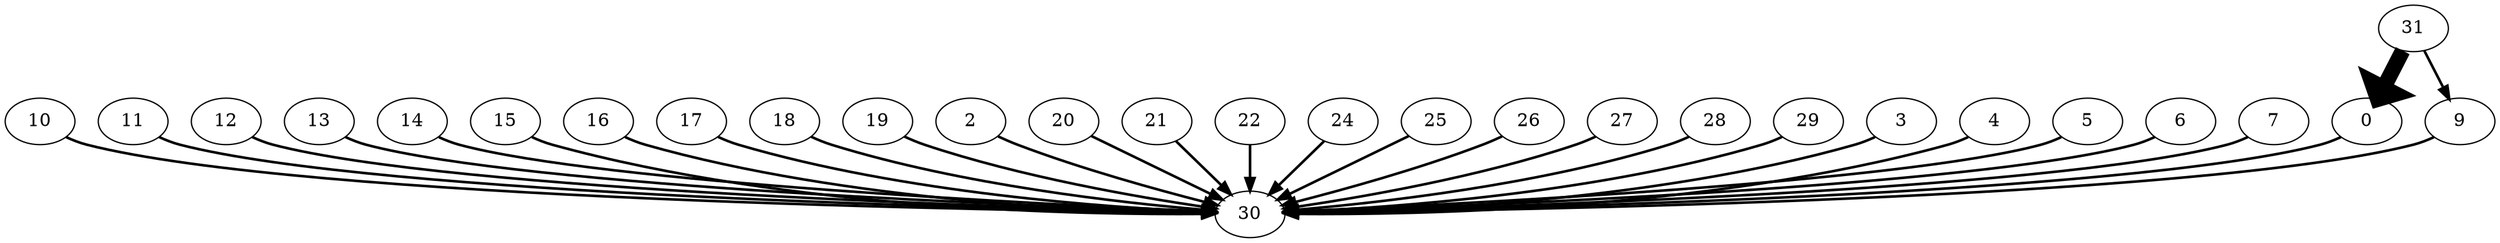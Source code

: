 digraph  {
	
	n13[label="0"];
	n11[label="10"];
	n4[label="11"];
	n18[label="12"];
	n29[label="13"];
	n10[label="14"];
	n17[label="15"];
	n9[label="16"];
	n8[label="17"];
	n14[label="18"];
	n28[label="19"];
	n5[label="2"];
	n16[label="20"];
	n15[label="21"];
	n21[label="22"];
	n19[label="24"];
	n20[label="25"];
	n23[label="26"];
	n22[label="27"];
	n6[label="28"];
	n27[label="29"];
	n1[label="3"];
	n2[label="30"];
	n12[label="31"];
	n24[label="4"];
	n25[label="5"];
	n26[label="6"];
	n3[label="7"];
	n7[label="9"];
	n13->n2[penwidth="2"];
	n11->n2[penwidth="2"];
	n4->n2[penwidth="2"];
	n18->n2[penwidth="2"];
	n29->n2[penwidth="2"];
	n10->n2[penwidth="2"];
	n17->n2[penwidth="2"];
	n9->n2[penwidth="2"];
	n8->n2[penwidth="2"];
	n14->n2[penwidth="2"];
	n28->n2[penwidth="2"];
	n5->n2[penwidth="2"];
	n16->n2[penwidth="2"];
	n15->n2[penwidth="2"];
	n21->n2[penwidth="2"];
	n19->n2[penwidth="2"];
	n20->n2[penwidth="2"];
	n23->n2[penwidth="2"];
	n22->n2[penwidth="2"];
	n6->n2[penwidth="2"];
	n27->n2[penwidth="2"];
	n1->n2[penwidth="2"];
	n12->n13[penwidth="12"];
	n12->n7[penwidth="2"];
	n24->n2[penwidth="2"];
	n25->n2[penwidth="2"];
	n26->n2[penwidth="2"];
	n3->n2[penwidth="2"];
	n7->n2[penwidth="2"];
	
}
